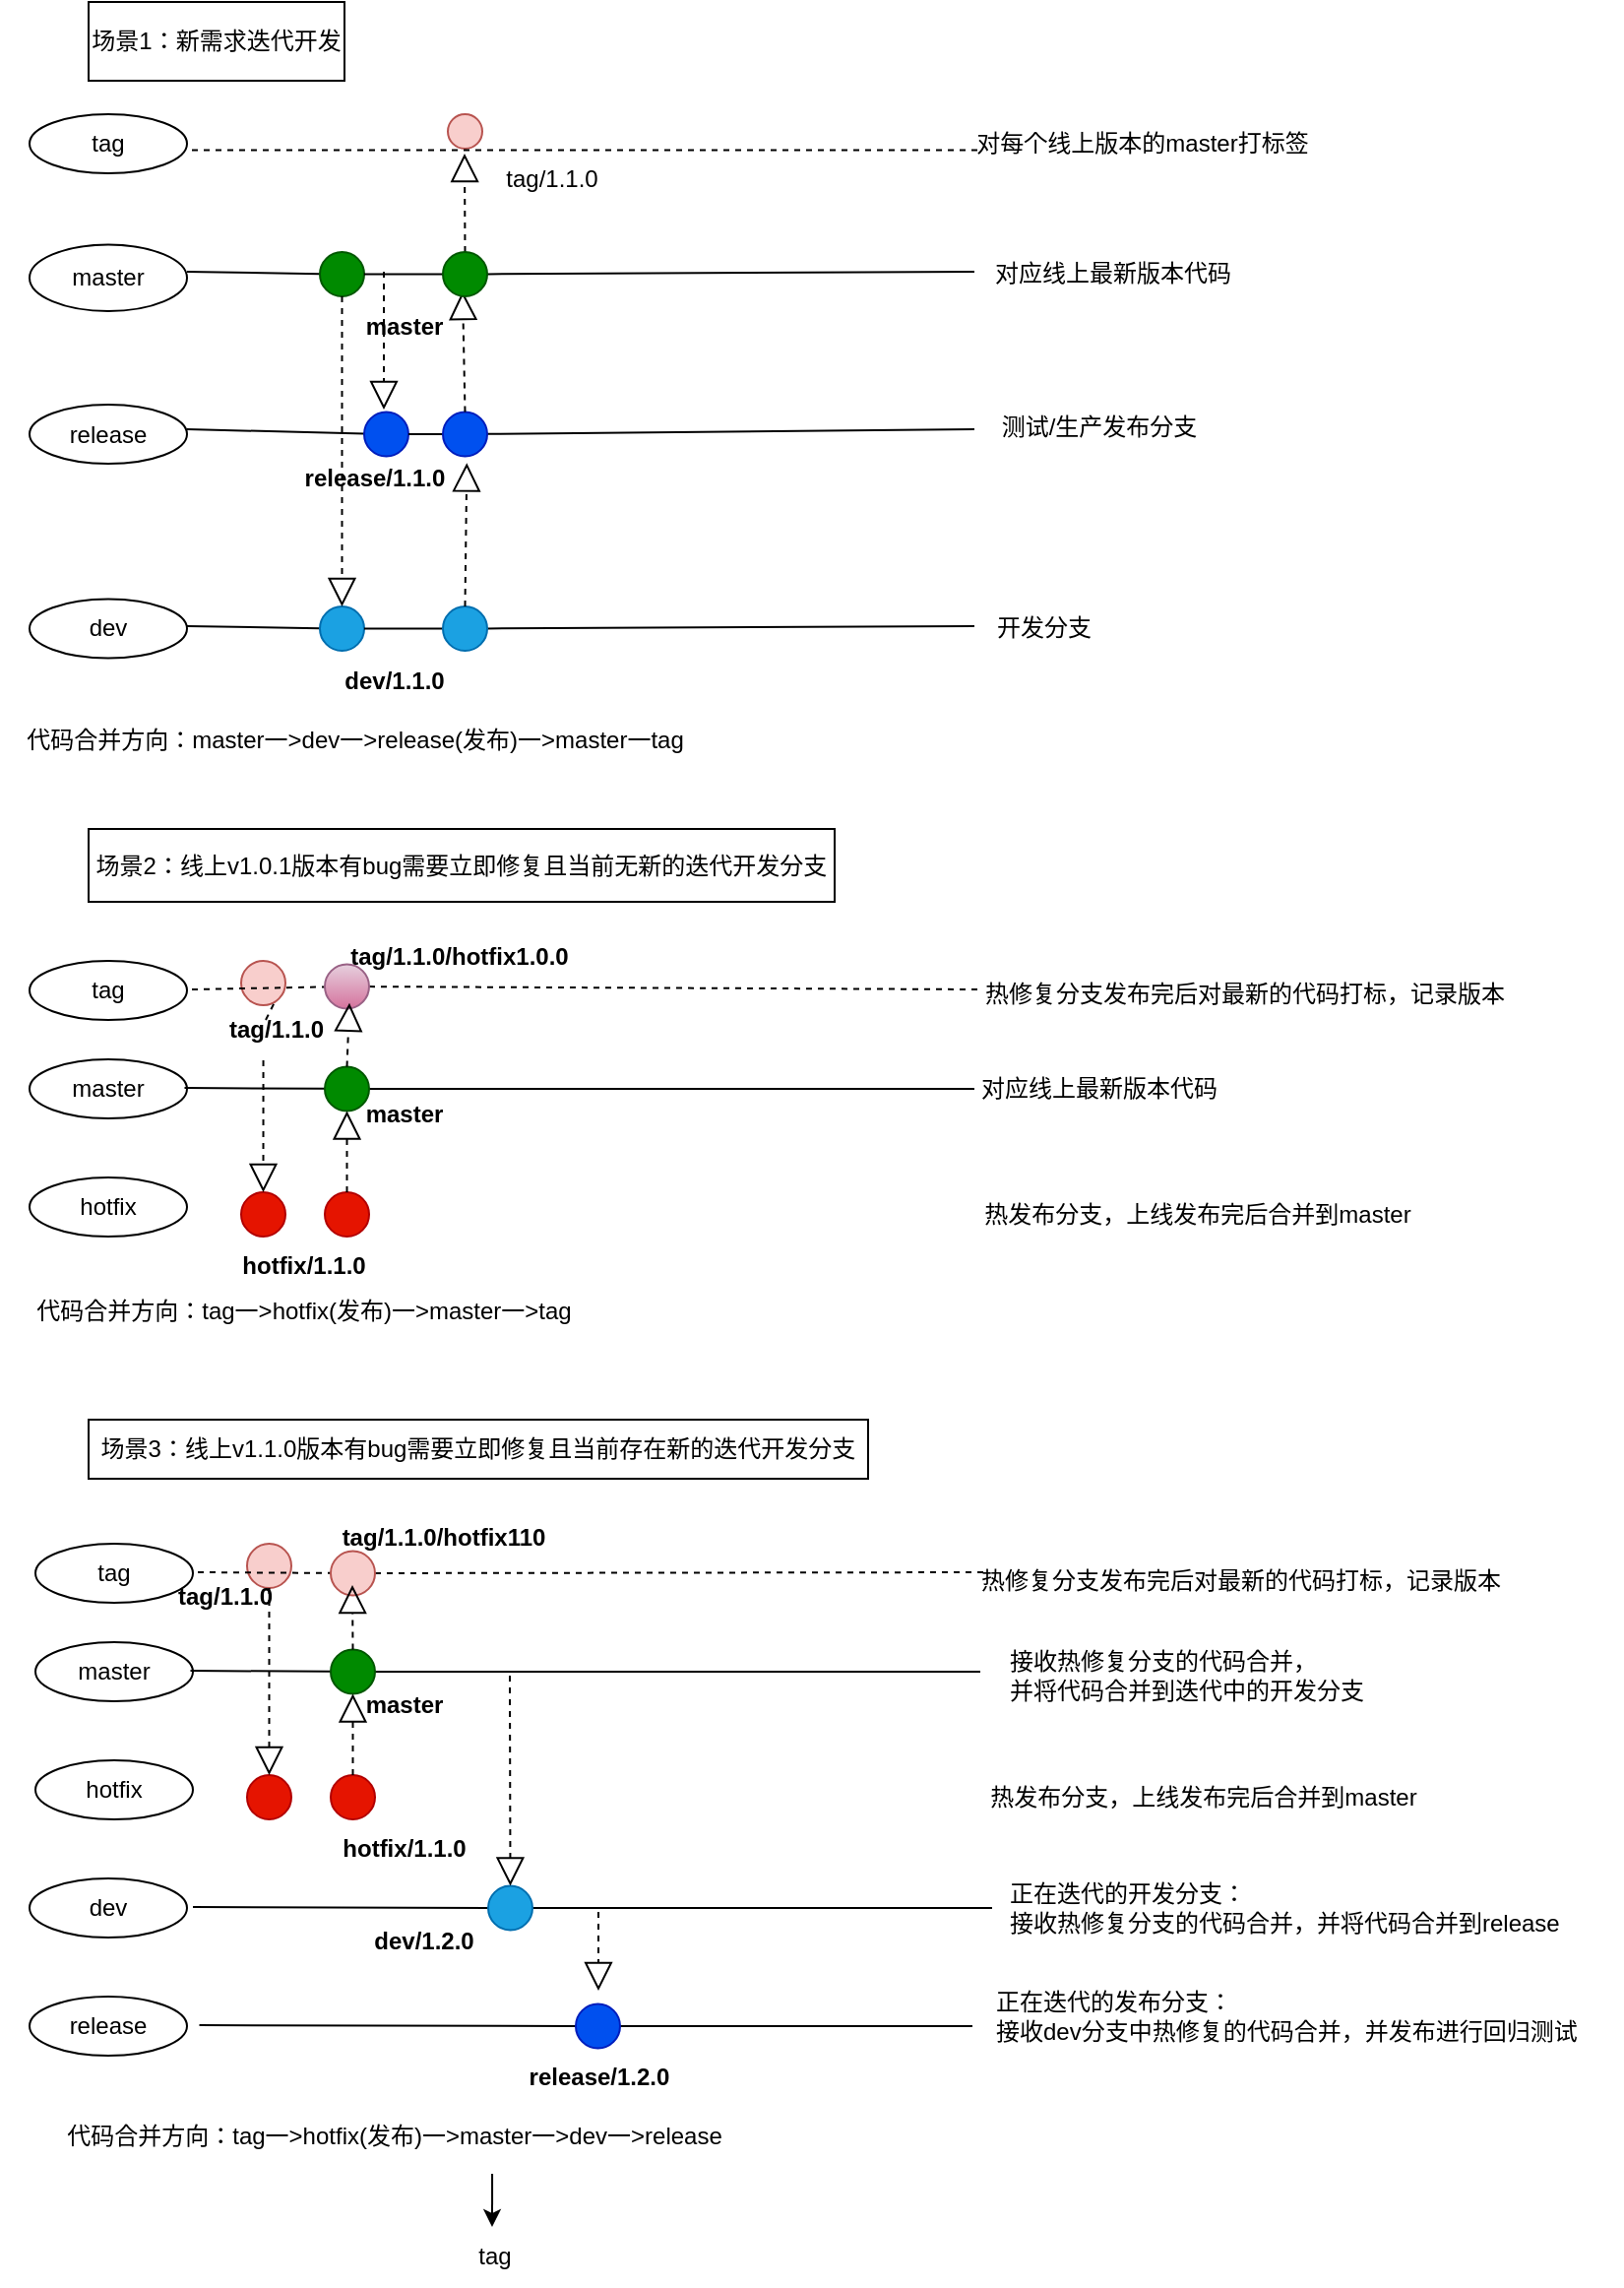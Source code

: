 <mxfile version="20.8.3" type="github">
  <diagram id="u3MLDT6FEJKh7IjFJ45a" name="第 1 页">
    <mxGraphModel dx="1910" dy="565" grid="1" gridSize="10" guides="1" tooltips="1" connect="1" arrows="1" fold="1" page="1" pageScale="1" pageWidth="827" pageHeight="1169" math="0" shadow="0">
      <root>
        <mxCell id="0" />
        <mxCell id="1" parent="0" />
        <mxCell id="BobIcJFzk0XD9MXeeOn0-2" value="master" style="ellipse;whiteSpace=wrap;html=1;" parent="1" vertex="1">
          <mxGeometry x="-749" y="123.25" width="80" height="33.75" as="geometry" />
        </mxCell>
        <mxCell id="BobIcJFzk0XD9MXeeOn0-3" value="tag" style="ellipse;whiteSpace=wrap;html=1;" parent="1" vertex="1">
          <mxGeometry x="-749" y="57" width="80" height="30" as="geometry" />
        </mxCell>
        <mxCell id="BobIcJFzk0XD9MXeeOn0-9" value="release" style="ellipse;whiteSpace=wrap;html=1;" parent="1" vertex="1">
          <mxGeometry x="-749" y="204.5" width="80" height="30" as="geometry" />
        </mxCell>
        <mxCell id="BobIcJFzk0XD9MXeeOn0-10" value="" style="endArrow=none;html=1;rounded=0;startArrow=none;" parent="1" source="BobIcJFzk0XD9MXeeOn0-19" edge="1">
          <mxGeometry width="50" height="50" relative="1" as="geometry">
            <mxPoint x="-669" y="217" as="sourcePoint" />
            <mxPoint x="-269" y="217" as="targetPoint" />
          </mxGeometry>
        </mxCell>
        <mxCell id="BobIcJFzk0XD9MXeeOn0-14" value="" style="endArrow=none;html=1;rounded=0;startArrow=none;" parent="1" source="BobIcJFzk0XD9MXeeOn0-18" edge="1">
          <mxGeometry width="50" height="50" relative="1" as="geometry">
            <mxPoint x="-669" y="137" as="sourcePoint" />
            <mxPoint x="-269" y="137" as="targetPoint" />
          </mxGeometry>
        </mxCell>
        <mxCell id="BobIcJFzk0XD9MXeeOn0-16" value="" style="ellipse;whiteSpace=wrap;html=1;aspect=fixed;fillColor=#e51400;strokeColor=#B20000;fontColor=#ffffff;" parent="1" vertex="1">
          <mxGeometry x="-641.5" y="604.5" width="22.5" height="22.5" as="geometry" />
        </mxCell>
        <mxCell id="BobIcJFzk0XD9MXeeOn0-17" value="" style="ellipse;whiteSpace=wrap;html=1;aspect=fixed;fillColor=#f8cecc;strokeColor=#b85450;" parent="1" vertex="1">
          <mxGeometry x="-641.5" y="487" width="22.5" height="22.5" as="geometry" />
        </mxCell>
        <mxCell id="BobIcJFzk0XD9MXeeOn0-21" value="" style="ellipse;whiteSpace=wrap;html=1;aspect=fixed;fillColor=#f8cecc;strokeColor=#b85450;" parent="1" vertex="1">
          <mxGeometry x="-536.5" y="57" width="17.5" height="17.5" as="geometry" />
        </mxCell>
        <mxCell id="BobIcJFzk0XD9MXeeOn0-28" value="" style="endArrow=none;html=1;rounded=0;" parent="1" target="BobIcJFzk0XD9MXeeOn0-27" edge="1">
          <mxGeometry width="50" height="50" relative="1" as="geometry">
            <mxPoint x="-669" y="137" as="sourcePoint" />
            <mxPoint x="-269" y="137" as="targetPoint" />
          </mxGeometry>
        </mxCell>
        <mxCell id="BobIcJFzk0XD9MXeeOn0-27" value="" style="ellipse;whiteSpace=wrap;html=1;aspect=fixed;fillColor=#008a00;strokeColor=#005700;fontColor=#ffffff;" parent="1" vertex="1">
          <mxGeometry x="-601.5" y="127" width="22.5" height="22.5" as="geometry" />
        </mxCell>
        <mxCell id="BobIcJFzk0XD9MXeeOn0-31" value="dev" style="ellipse;whiteSpace=wrap;html=1;" parent="1" vertex="1">
          <mxGeometry x="-749" y="303.25" width="80" height="30" as="geometry" />
        </mxCell>
        <mxCell id="BobIcJFzk0XD9MXeeOn0-32" value="" style="endArrow=none;html=1;rounded=0;startArrow=none;" parent="1" source="BobIcJFzk0XD9MXeeOn0-25" edge="1">
          <mxGeometry width="50" height="50" relative="1" as="geometry">
            <mxPoint x="-669" y="317" as="sourcePoint" />
            <mxPoint x="-269" y="317" as="targetPoint" />
          </mxGeometry>
        </mxCell>
        <mxCell id="BobIcJFzk0XD9MXeeOn0-35" value="场景1：新需求迭代开发" style="rounded=0;whiteSpace=wrap;html=1;" parent="1" vertex="1">
          <mxGeometry x="-719" width="130" height="40" as="geometry" />
        </mxCell>
        <mxCell id="BobIcJFzk0XD9MXeeOn0-37" value="" style="endArrow=none;html=1;rounded=0;" parent="1" target="BobIcJFzk0XD9MXeeOn0-22" edge="1">
          <mxGeometry width="50" height="50" relative="1" as="geometry">
            <mxPoint x="-669" y="317" as="sourcePoint" />
            <mxPoint x="-269" y="317" as="targetPoint" />
          </mxGeometry>
        </mxCell>
        <mxCell id="BobIcJFzk0XD9MXeeOn0-22" value="" style="ellipse;whiteSpace=wrap;html=1;aspect=fixed;fillColor=#1ba1e2;strokeColor=#006EAF;fontColor=#ffffff;" parent="1" vertex="1">
          <mxGeometry x="-601.5" y="307" width="22.5" height="22.5" as="geometry" />
        </mxCell>
        <mxCell id="BobIcJFzk0XD9MXeeOn0-40" value="" style="endArrow=block;dashed=1;endFill=0;endSize=12;html=1;rounded=0;exitX=0.5;exitY=1;exitDx=0;exitDy=0;" parent="1" source="BobIcJFzk0XD9MXeeOn0-27" target="BobIcJFzk0XD9MXeeOn0-22" edge="1">
          <mxGeometry width="160" relative="1" as="geometry">
            <mxPoint x="-579" y="247" as="sourcePoint" />
            <mxPoint x="-419" y="247" as="targetPoint" />
          </mxGeometry>
        </mxCell>
        <mxCell id="BobIcJFzk0XD9MXeeOn0-41" value="release/1.1.0" style="text;html=1;align=center;verticalAlign=middle;resizable=0;points=[];autosize=1;strokeColor=none;fillColor=none;fontStyle=1" parent="1" vertex="1">
          <mxGeometry x="-619" y="227" width="90" height="30" as="geometry" />
        </mxCell>
        <mxCell id="BobIcJFzk0XD9MXeeOn0-42" value="dev/1.1.0" style="text;html=1;align=center;verticalAlign=middle;resizable=0;points=[];autosize=1;strokeColor=none;fillColor=none;fontStyle=1" parent="1" vertex="1">
          <mxGeometry x="-599" y="329.5" width="70" height="30" as="geometry" />
        </mxCell>
        <mxCell id="BobIcJFzk0XD9MXeeOn0-44" value="" style="endArrow=none;html=1;rounded=0;startArrow=none;" parent="1" source="BobIcJFzk0XD9MXeeOn0-22" target="BobIcJFzk0XD9MXeeOn0-25" edge="1">
          <mxGeometry width="50" height="50" relative="1" as="geometry">
            <mxPoint x="-579.0" y="318.215" as="sourcePoint" />
            <mxPoint x="-269" y="317" as="targetPoint" />
          </mxGeometry>
        </mxCell>
        <mxCell id="BobIcJFzk0XD9MXeeOn0-25" value="" style="ellipse;whiteSpace=wrap;html=1;aspect=fixed;fillColor=#1ba1e2;strokeColor=#006EAF;fontColor=#ffffff;" parent="1" vertex="1">
          <mxGeometry x="-539" y="307" width="22.5" height="22.5" as="geometry" />
        </mxCell>
        <mxCell id="BobIcJFzk0XD9MXeeOn0-52" value="测试/生产发布分支" style="text;html=1;align=center;verticalAlign=middle;resizable=0;points=[];autosize=1;strokeColor=none;fillColor=none;" parent="1" vertex="1">
          <mxGeometry x="-266.5" y="200.75" width="120" height="30" as="geometry" />
        </mxCell>
        <mxCell id="BobIcJFzk0XD9MXeeOn0-53" value="开发分支" style="text;html=1;align=center;verticalAlign=middle;resizable=0;points=[];autosize=1;strokeColor=none;fillColor=none;" parent="1" vertex="1">
          <mxGeometry x="-269" y="303.25" width="70" height="30" as="geometry" />
        </mxCell>
        <mxCell id="BobIcJFzk0XD9MXeeOn0-54" value="对应线上最新版本代码" style="text;html=1;align=center;verticalAlign=middle;resizable=0;points=[];autosize=1;strokeColor=none;fillColor=none;" parent="1" vertex="1">
          <mxGeometry x="-269" y="123.25" width="140" height="30" as="geometry" />
        </mxCell>
        <mxCell id="BobIcJFzk0XD9MXeeOn0-59" value="" style="endArrow=none;dashed=1;html=1;rounded=0;" parent="1" edge="1">
          <mxGeometry width="50" height="50" relative="1" as="geometry">
            <mxPoint x="-666.5" y="75.25" as="sourcePoint" />
            <mxPoint x="-266.5" y="75.25" as="targetPoint" />
          </mxGeometry>
        </mxCell>
        <mxCell id="BobIcJFzk0XD9MXeeOn0-61" value="" style="endArrow=block;dashed=1;endFill=0;endSize=12;html=1;rounded=0;exitX=0.5;exitY=0;exitDx=0;exitDy=0;" parent="1" source="BobIcJFzk0XD9MXeeOn0-18" edge="1">
          <mxGeometry width="160" relative="1" as="geometry">
            <mxPoint x="-576.5" y="107.75" as="sourcePoint" />
            <mxPoint x="-528" y="77" as="targetPoint" />
          </mxGeometry>
        </mxCell>
        <mxCell id="BobIcJFzk0XD9MXeeOn0-63" value="对每个线上版本的master打标签" style="text;html=1;align=center;verticalAlign=middle;resizable=0;points=[];autosize=1;strokeColor=none;fillColor=none;" parent="1" vertex="1">
          <mxGeometry x="-279" y="57" width="190" height="30" as="geometry" />
        </mxCell>
        <mxCell id="BobIcJFzk0XD9MXeeOn0-66" value="" style="endArrow=block;dashed=1;endFill=0;endSize=12;html=1;rounded=0;" parent="1" edge="1">
          <mxGeometry width="160" relative="1" as="geometry">
            <mxPoint x="-569" y="137" as="sourcePoint" />
            <mxPoint x="-569" y="207" as="targetPoint" />
          </mxGeometry>
        </mxCell>
        <mxCell id="BobIcJFzk0XD9MXeeOn0-67" value="" style="endArrow=none;html=1;rounded=0;startArrow=none;" parent="1" target="BobIcJFzk0XD9MXeeOn0-26" edge="1">
          <mxGeometry width="50" height="50" relative="1" as="geometry">
            <mxPoint x="-669" y="217" as="sourcePoint" />
            <mxPoint x="-269" y="217" as="targetPoint" />
          </mxGeometry>
        </mxCell>
        <mxCell id="BobIcJFzk0XD9MXeeOn0-26" value="" style="ellipse;whiteSpace=wrap;html=1;aspect=fixed;fillColor=#0050ef;strokeColor=#001DBC;fontColor=#ffffff;" parent="1" vertex="1">
          <mxGeometry x="-579" y="208.25" width="22.5" height="22.5" as="geometry" />
        </mxCell>
        <mxCell id="BobIcJFzk0XD9MXeeOn0-70" value="" style="endArrow=none;html=1;rounded=0;startArrow=none;" parent="1" source="BobIcJFzk0XD9MXeeOn0-26" target="BobIcJFzk0XD9MXeeOn0-19" edge="1">
          <mxGeometry width="50" height="50" relative="1" as="geometry">
            <mxPoint x="-556.5" y="219.424" as="sourcePoint" />
            <mxPoint x="-269" y="217" as="targetPoint" />
          </mxGeometry>
        </mxCell>
        <mxCell id="BobIcJFzk0XD9MXeeOn0-19" value="" style="ellipse;whiteSpace=wrap;html=1;aspect=fixed;fillColor=#0050ef;strokeColor=#001DBC;fontColor=#ffffff;" parent="1" vertex="1">
          <mxGeometry x="-539" y="208.25" width="22.5" height="22.5" as="geometry" />
        </mxCell>
        <mxCell id="BobIcJFzk0XD9MXeeOn0-71" value="" style="endArrow=block;dashed=1;endFill=0;endSize=12;html=1;rounded=0;exitX=0.5;exitY=0;exitDx=0;exitDy=0;entryX=1.024;entryY=0.239;entryDx=0;entryDy=0;entryPerimeter=0;" parent="1" source="BobIcJFzk0XD9MXeeOn0-25" target="BobIcJFzk0XD9MXeeOn0-41" edge="1">
          <mxGeometry width="160" relative="1" as="geometry">
            <mxPoint x="-579" y="247" as="sourcePoint" />
            <mxPoint x="-419" y="247" as="targetPoint" />
          </mxGeometry>
        </mxCell>
        <mxCell id="BobIcJFzk0XD9MXeeOn0-72" value="" style="endArrow=block;dashed=1;endFill=0;endSize=12;html=1;rounded=0;exitX=0.5;exitY=0;exitDx=0;exitDy=0;" parent="1" source="BobIcJFzk0XD9MXeeOn0-19" edge="1">
          <mxGeometry width="160" relative="1" as="geometry">
            <mxPoint x="-579" y="247" as="sourcePoint" />
            <mxPoint x="-529" y="147" as="targetPoint" />
          </mxGeometry>
        </mxCell>
        <mxCell id="BobIcJFzk0XD9MXeeOn0-73" value="" style="endArrow=none;html=1;rounded=0;startArrow=none;" parent="1" source="BobIcJFzk0XD9MXeeOn0-27" target="BobIcJFzk0XD9MXeeOn0-18" edge="1">
          <mxGeometry width="50" height="50" relative="1" as="geometry">
            <mxPoint x="-579.0" y="138.215" as="sourcePoint" />
            <mxPoint x="-269" y="137" as="targetPoint" />
          </mxGeometry>
        </mxCell>
        <mxCell id="BobIcJFzk0XD9MXeeOn0-18" value="" style="ellipse;whiteSpace=wrap;html=1;aspect=fixed;fillColor=#008a00;strokeColor=#005700;fontColor=#ffffff;" parent="1" vertex="1">
          <mxGeometry x="-539" y="127" width="22.5" height="22.5" as="geometry" />
        </mxCell>
        <mxCell id="BobIcJFzk0XD9MXeeOn0-75" value="&lt;b&gt;master&lt;/b&gt;" style="text;html=1;align=center;verticalAlign=middle;resizable=0;points=[];autosize=1;strokeColor=none;fillColor=none;" parent="1" vertex="1">
          <mxGeometry x="-589" y="149.5" width="60" height="30" as="geometry" />
        </mxCell>
        <mxCell id="BobIcJFzk0XD9MXeeOn0-76" value="tag/1.1.0" style="text;html=1;align=center;verticalAlign=middle;resizable=0;points=[];autosize=1;strokeColor=none;fillColor=none;" parent="1" vertex="1">
          <mxGeometry x="-519" y="74.5" width="70" height="30" as="geometry" />
        </mxCell>
        <mxCell id="KTSMbRb8N_iu5CVPyep4-1" value="场景2：线上v1.0.1版本有bug需要立即修复且当前无新的迭代开发分支" style="whiteSpace=wrap;html=1;" parent="1" vertex="1">
          <mxGeometry x="-719" y="420" width="379" height="37" as="geometry" />
        </mxCell>
        <mxCell id="KTSMbRb8N_iu5CVPyep4-2" value="tag" style="ellipse;whiteSpace=wrap;html=1;" parent="1" vertex="1">
          <mxGeometry x="-749" y="487" width="80" height="30" as="geometry" />
        </mxCell>
        <mxCell id="KTSMbRb8N_iu5CVPyep4-3" value="" style="endArrow=none;dashed=1;html=1;rounded=0;startArrow=none;" parent="1" source="KTSMbRb8N_iu5CVPyep4-19" edge="1">
          <mxGeometry width="50" height="50" relative="1" as="geometry">
            <mxPoint x="-666.5" y="501.5" as="sourcePoint" />
            <mxPoint x="-266.5" y="501.5" as="targetPoint" />
          </mxGeometry>
        </mxCell>
        <mxCell id="KTSMbRb8N_iu5CVPyep4-5" value="master" style="ellipse;whiteSpace=wrap;html=1;" parent="1" vertex="1">
          <mxGeometry x="-749" y="537" width="80" height="30" as="geometry" />
        </mxCell>
        <mxCell id="KTSMbRb8N_iu5CVPyep4-6" value="" style="endArrow=none;html=1;rounded=0;startArrow=none;" parent="1" source="BobIcJFzk0XD9MXeeOn0-15" edge="1">
          <mxGeometry relative="1" as="geometry">
            <mxPoint x="-670.25" y="551.5" as="sourcePoint" />
            <mxPoint x="-269" y="552" as="targetPoint" />
          </mxGeometry>
        </mxCell>
        <mxCell id="KTSMbRb8N_iu5CVPyep4-7" value="hotfix" style="ellipse;whiteSpace=wrap;html=1;" parent="1" vertex="1">
          <mxGeometry x="-749" y="597" width="80" height="30" as="geometry" />
        </mxCell>
        <mxCell id="KTSMbRb8N_iu5CVPyep4-10" value="" style="endArrow=none;html=1;rounded=0;" parent="1" target="BobIcJFzk0XD9MXeeOn0-15" edge="1">
          <mxGeometry relative="1" as="geometry">
            <mxPoint x="-670.25" y="551.5" as="sourcePoint" />
            <mxPoint x="-269" y="552" as="targetPoint" />
          </mxGeometry>
        </mxCell>
        <mxCell id="BobIcJFzk0XD9MXeeOn0-15" value="" style="ellipse;whiteSpace=wrap;html=1;aspect=fixed;fillColor=#008a00;strokeColor=#005700;fontColor=#ffffff;" parent="1" vertex="1">
          <mxGeometry x="-599" y="540.75" width="22.5" height="22.5" as="geometry" />
        </mxCell>
        <mxCell id="KTSMbRb8N_iu5CVPyep4-11" value="" style="endArrow=block;dashed=1;endFill=0;endSize=12;html=1;rounded=0;entryX=0.5;entryY=0;entryDx=0;entryDy=0;startArrow=none;exitX=0.411;exitY=1.017;exitDx=0;exitDy=0;exitPerimeter=0;" parent="1" source="KTSMbRb8N_iu5CVPyep4-12" target="BobIcJFzk0XD9MXeeOn0-16" edge="1">
          <mxGeometry width="160" relative="1" as="geometry">
            <mxPoint x="-639" y="537" as="sourcePoint" />
            <mxPoint x="-449" y="427" as="targetPoint" />
          </mxGeometry>
        </mxCell>
        <mxCell id="KTSMbRb8N_iu5CVPyep4-13" value="" style="endArrow=none;dashed=1;endFill=0;endSize=12;html=1;rounded=0;entryX=0.5;entryY=0;entryDx=0;entryDy=0;" parent="1" target="KTSMbRb8N_iu5CVPyep4-12" edge="1">
          <mxGeometry width="160" relative="1" as="geometry">
            <mxPoint x="-629" y="517" as="sourcePoint" />
            <mxPoint x="-630.25" y="604.5" as="targetPoint" />
          </mxGeometry>
        </mxCell>
        <mxCell id="KTSMbRb8N_iu5CVPyep4-12" value="tag/1.1.0" style="text;html=1;align=center;verticalAlign=middle;resizable=0;points=[];autosize=1;strokeColor=none;fillColor=none;fontStyle=1" parent="1" vertex="1">
          <mxGeometry x="-659" y="507" width="70" height="30" as="geometry" />
        </mxCell>
        <mxCell id="KTSMbRb8N_iu5CVPyep4-14" value="对应线上最新版本代码" style="text;html=1;align=center;verticalAlign=middle;resizable=0;points=[];autosize=1;strokeColor=none;fillColor=none;" parent="1" vertex="1">
          <mxGeometry x="-276.5" y="537" width="140" height="30" as="geometry" />
        </mxCell>
        <mxCell id="KTSMbRb8N_iu5CVPyep4-15" value="代码合并方向：master一&amp;gt;dev一&amp;gt;release(发布)一&amp;gt;master一tag" style="text;html=1;align=center;verticalAlign=middle;resizable=0;points=[];autosize=1;strokeColor=none;fillColor=none;" parent="1" vertex="1">
          <mxGeometry x="-764" y="359.5" width="360" height="30" as="geometry" />
        </mxCell>
        <mxCell id="KTSMbRb8N_iu5CVPyep4-16" value="热发布分支，上线发布完后合并到master" style="text;html=1;align=center;verticalAlign=middle;resizable=0;points=[];autosize=1;strokeColor=none;fillColor=none;" parent="1" vertex="1">
          <mxGeometry x="-276.5" y="600.75" width="240" height="30" as="geometry" />
        </mxCell>
        <mxCell id="KTSMbRb8N_iu5CVPyep4-17" value="" style="ellipse;whiteSpace=wrap;html=1;aspect=fixed;fillColor=#e51400;strokeColor=#B20000;fontColor=#ffffff;" parent="1" vertex="1">
          <mxGeometry x="-599" y="604.5" width="22.5" height="22.5" as="geometry" />
        </mxCell>
        <mxCell id="KTSMbRb8N_iu5CVPyep4-18" value="" style="endArrow=block;dashed=1;endFill=0;endSize=12;html=1;rounded=0;exitX=0.5;exitY=0;exitDx=0;exitDy=0;entryX=0.5;entryY=1;entryDx=0;entryDy=0;" parent="1" source="KTSMbRb8N_iu5CVPyep4-17" target="BobIcJFzk0XD9MXeeOn0-15" edge="1">
          <mxGeometry width="160" relative="1" as="geometry">
            <mxPoint x="-420" y="464" as="sourcePoint" />
            <mxPoint x="-260" y="464" as="targetPoint" />
          </mxGeometry>
        </mxCell>
        <mxCell id="KTSMbRb8N_iu5CVPyep4-20" value="" style="endArrow=none;dashed=1;html=1;rounded=0;" parent="1" target="KTSMbRb8N_iu5CVPyep4-19" edge="1">
          <mxGeometry width="50" height="50" relative="1" as="geometry">
            <mxPoint x="-666.5" y="501.5" as="sourcePoint" />
            <mxPoint x="-266.5" y="501.5" as="targetPoint" />
          </mxGeometry>
        </mxCell>
        <mxCell id="KTSMbRb8N_iu5CVPyep4-19" value="" style="ellipse;whiteSpace=wrap;html=1;aspect=fixed;fillColor=#e6d0de;strokeColor=#996185;gradientColor=#d5739d;" parent="1" vertex="1">
          <mxGeometry x="-599" y="488.75" width="22.5" height="22.5" as="geometry" />
        </mxCell>
        <mxCell id="KTSMbRb8N_iu5CVPyep4-21" value="" style="endArrow=block;dashed=1;endFill=0;endSize=12;html=1;rounded=0;exitX=0.5;exitY=0;exitDx=0;exitDy=0;entryX=1.036;entryY=0.047;entryDx=0;entryDy=0;entryPerimeter=0;" parent="1" source="BobIcJFzk0XD9MXeeOn0-15" target="KTSMbRb8N_iu5CVPyep4-12" edge="1">
          <mxGeometry width="160" relative="1" as="geometry">
            <mxPoint x="-577.75" y="614.5" as="sourcePoint" />
            <mxPoint x="-577.75" y="573.25" as="targetPoint" />
          </mxGeometry>
        </mxCell>
        <mxCell id="KTSMbRb8N_iu5CVPyep4-22" value="tag/1.1.0/hotfix1.0.0" style="text;html=1;align=center;verticalAlign=middle;resizable=0;points=[];autosize=1;strokeColor=none;fillColor=none;fontStyle=1" parent="1" vertex="1">
          <mxGeometry x="-596" y="470" width="130" height="30" as="geometry" />
        </mxCell>
        <mxCell id="KTSMbRb8N_iu5CVPyep4-23" value="热修复分支发布完后对最新的代码打标，记录版本" style="text;html=1;align=center;verticalAlign=middle;resizable=0;points=[];autosize=1;strokeColor=none;fillColor=none;" parent="1" vertex="1">
          <mxGeometry x="-277.5" y="488.75" width="290" height="30" as="geometry" />
        </mxCell>
        <mxCell id="KTSMbRb8N_iu5CVPyep4-24" value="hotfix/1.1.0" style="text;html=1;align=center;verticalAlign=middle;resizable=0;points=[];autosize=1;strokeColor=none;fillColor=none;fontStyle=1" parent="1" vertex="1">
          <mxGeometry x="-655" y="627" width="90" height="30" as="geometry" />
        </mxCell>
        <mxCell id="KTSMbRb8N_iu5CVPyep4-27" value="" style="ellipse;whiteSpace=wrap;html=1;aspect=fixed;fillColor=#e51400;strokeColor=#B20000;fontColor=#ffffff;" parent="1" vertex="1">
          <mxGeometry x="-638.5" y="900.5" width="22.5" height="22.5" as="geometry" />
        </mxCell>
        <mxCell id="KTSMbRb8N_iu5CVPyep4-28" value="" style="ellipse;whiteSpace=wrap;html=1;aspect=fixed;fillColor=#f8cecc;strokeColor=#b85450;" parent="1" vertex="1">
          <mxGeometry x="-638.5" y="783" width="22.5" height="22.5" as="geometry" />
        </mxCell>
        <mxCell id="KTSMbRb8N_iu5CVPyep4-29" value="场景3：线上v1.1.0版本有bug需要立即修复且当前存在新的迭代开发分支" style="whiteSpace=wrap;html=1;" parent="1" vertex="1">
          <mxGeometry x="-719" y="720" width="396" height="30" as="geometry" />
        </mxCell>
        <mxCell id="KTSMbRb8N_iu5CVPyep4-30" value="tag" style="ellipse;whiteSpace=wrap;html=1;" parent="1" vertex="1">
          <mxGeometry x="-746" y="783" width="80" height="30" as="geometry" />
        </mxCell>
        <mxCell id="KTSMbRb8N_iu5CVPyep4-31" value="" style="endArrow=none;dashed=1;html=1;rounded=0;startArrow=none;" parent="1" source="KTSMbRb8N_iu5CVPyep4-45" edge="1">
          <mxGeometry width="50" height="50" relative="1" as="geometry">
            <mxPoint x="-663.5" y="797.5" as="sourcePoint" />
            <mxPoint x="-263.5" y="797.5" as="targetPoint" />
          </mxGeometry>
        </mxCell>
        <mxCell id="KTSMbRb8N_iu5CVPyep4-32" value="master" style="ellipse;whiteSpace=wrap;html=1;" parent="1" vertex="1">
          <mxGeometry x="-746" y="833" width="80" height="30" as="geometry" />
        </mxCell>
        <mxCell id="KTSMbRb8N_iu5CVPyep4-33" value="" style="endArrow=none;html=1;rounded=0;startArrow=none;" parent="1" source="KTSMbRb8N_iu5CVPyep4-36" edge="1">
          <mxGeometry relative="1" as="geometry">
            <mxPoint x="-667.25" y="847.5" as="sourcePoint" />
            <mxPoint x="-266" y="848" as="targetPoint" />
          </mxGeometry>
        </mxCell>
        <mxCell id="KTSMbRb8N_iu5CVPyep4-34" value="hotfix" style="ellipse;whiteSpace=wrap;html=1;" parent="1" vertex="1">
          <mxGeometry x="-746" y="893" width="80" height="30" as="geometry" />
        </mxCell>
        <mxCell id="KTSMbRb8N_iu5CVPyep4-35" value="" style="endArrow=none;html=1;rounded=0;" parent="1" target="KTSMbRb8N_iu5CVPyep4-36" edge="1">
          <mxGeometry relative="1" as="geometry">
            <mxPoint x="-667.25" y="847.5" as="sourcePoint" />
            <mxPoint x="-266" y="848" as="targetPoint" />
          </mxGeometry>
        </mxCell>
        <mxCell id="KTSMbRb8N_iu5CVPyep4-36" value="" style="ellipse;whiteSpace=wrap;html=1;aspect=fixed;fillColor=#008a00;strokeColor=#005700;fontColor=#ffffff;" parent="1" vertex="1">
          <mxGeometry x="-596" y="836.75" width="22.5" height="22.5" as="geometry" />
        </mxCell>
        <mxCell id="KTSMbRb8N_iu5CVPyep4-37" value="" style="endArrow=block;dashed=1;endFill=0;endSize=12;html=1;rounded=0;entryX=0.5;entryY=0;entryDx=0;entryDy=0;startArrow=none;exitX=0.5;exitY=1;exitDx=0;exitDy=0;" parent="1" source="KTSMbRb8N_iu5CVPyep4-28" target="KTSMbRb8N_iu5CVPyep4-27" edge="1">
          <mxGeometry width="160" relative="1" as="geometry">
            <mxPoint x="-626" y="834" as="sourcePoint" />
            <mxPoint x="-446" y="723" as="targetPoint" />
          </mxGeometry>
        </mxCell>
        <mxCell id="KTSMbRb8N_iu5CVPyep4-40" value="接收热修复分支的代码合并，&lt;br&gt;并将代码合并到迭代中的开发分支" style="text;html=1;align=left;verticalAlign=middle;resizable=0;points=[];autosize=1;strokeColor=none;fillColor=none;" parent="1" vertex="1">
          <mxGeometry x="-253.5" y="830" width="200" height="40" as="geometry" />
        </mxCell>
        <mxCell id="KTSMbRb8N_iu5CVPyep4-41" value="热发布分支，上线发布完后合并到master" style="text;html=1;align=center;verticalAlign=middle;resizable=0;points=[];autosize=1;strokeColor=none;fillColor=none;" parent="1" vertex="1">
          <mxGeometry x="-273.5" y="896.75" width="240" height="30" as="geometry" />
        </mxCell>
        <mxCell id="KTSMbRb8N_iu5CVPyep4-42" value="" style="ellipse;whiteSpace=wrap;html=1;aspect=fixed;fillColor=#e51400;strokeColor=#B20000;fontColor=#ffffff;" parent="1" vertex="1">
          <mxGeometry x="-596" y="900.5" width="22.5" height="22.5" as="geometry" />
        </mxCell>
        <mxCell id="KTSMbRb8N_iu5CVPyep4-43" value="" style="endArrow=block;dashed=1;endFill=0;endSize=12;html=1;rounded=0;exitX=0.5;exitY=0;exitDx=0;exitDy=0;entryX=0.5;entryY=1;entryDx=0;entryDy=0;" parent="1" source="KTSMbRb8N_iu5CVPyep4-42" target="KTSMbRb8N_iu5CVPyep4-36" edge="1">
          <mxGeometry width="160" relative="1" as="geometry">
            <mxPoint x="-417" y="760" as="sourcePoint" />
            <mxPoint x="-257" y="760" as="targetPoint" />
          </mxGeometry>
        </mxCell>
        <mxCell id="KTSMbRb8N_iu5CVPyep4-44" value="" style="endArrow=none;dashed=1;html=1;rounded=0;" parent="1" target="KTSMbRb8N_iu5CVPyep4-45" edge="1">
          <mxGeometry width="50" height="50" relative="1" as="geometry">
            <mxPoint x="-663.5" y="797.5" as="sourcePoint" />
            <mxPoint x="-263.5" y="797.5" as="targetPoint" />
          </mxGeometry>
        </mxCell>
        <mxCell id="KTSMbRb8N_iu5CVPyep4-45" value="" style="ellipse;whiteSpace=wrap;html=1;aspect=fixed;fillColor=#f8cecc;strokeColor=#b85450;" parent="1" vertex="1">
          <mxGeometry x="-596" y="786.75" width="22.5" height="22.5" as="geometry" />
        </mxCell>
        <mxCell id="KTSMbRb8N_iu5CVPyep4-46" value="" style="endArrow=block;dashed=1;endFill=0;endSize=12;html=1;rounded=0;exitX=0.5;exitY=0;exitDx=0;exitDy=0;" parent="1" source="KTSMbRb8N_iu5CVPyep4-36" edge="1">
          <mxGeometry width="160" relative="1" as="geometry">
            <mxPoint x="-574.75" y="910.5" as="sourcePoint" />
            <mxPoint x="-585" y="804" as="targetPoint" />
          </mxGeometry>
        </mxCell>
        <mxCell id="KTSMbRb8N_iu5CVPyep4-47" value="tag/1.1.0/hotfix110" style="text;html=1;align=center;verticalAlign=middle;resizable=0;points=[];autosize=1;strokeColor=none;fillColor=none;fontStyle=1" parent="1" vertex="1">
          <mxGeometry x="-604" y="765" width="130" height="30" as="geometry" />
        </mxCell>
        <mxCell id="KTSMbRb8N_iu5CVPyep4-48" value="热修复分支发布完后对最新的代码打标，记录版本" style="text;html=1;align=center;verticalAlign=middle;resizable=0;points=[];autosize=1;strokeColor=none;fillColor=none;" parent="1" vertex="1">
          <mxGeometry x="-279" y="786.75" width="290" height="30" as="geometry" />
        </mxCell>
        <mxCell id="KTSMbRb8N_iu5CVPyep4-49" value="hotfix/1.1.0" style="text;html=1;align=center;verticalAlign=middle;resizable=0;points=[];autosize=1;strokeColor=none;fillColor=none;fontStyle=1" parent="1" vertex="1">
          <mxGeometry x="-604" y="923" width="90" height="30" as="geometry" />
        </mxCell>
        <mxCell id="KTSMbRb8N_iu5CVPyep4-50" value="代码合并方向：tag一&amp;gt;hotfix(发布)一&amp;gt;master一&amp;gt;tag" style="text;html=1;align=center;verticalAlign=middle;resizable=0;points=[];autosize=1;strokeColor=none;fillColor=none;" parent="1" vertex="1">
          <mxGeometry x="-760" y="650" width="300" height="30" as="geometry" />
        </mxCell>
        <mxCell id="KTSMbRb8N_iu5CVPyep4-51" value="dev" style="ellipse;whiteSpace=wrap;html=1;" parent="1" vertex="1">
          <mxGeometry x="-749" y="953" width="80" height="30" as="geometry" />
        </mxCell>
        <mxCell id="KTSMbRb8N_iu5CVPyep4-52" value="" style="endArrow=none;html=1;rounded=0;startArrow=none;" parent="1" source="KTSMbRb8N_iu5CVPyep4-54" edge="1">
          <mxGeometry relative="1" as="geometry">
            <mxPoint x="-666" y="967.5" as="sourcePoint" />
            <mxPoint x="-260" y="968" as="targetPoint" />
          </mxGeometry>
        </mxCell>
        <mxCell id="KTSMbRb8N_iu5CVPyep4-55" value="" style="endArrow=none;html=1;rounded=0;startArrow=none;" parent="1" target="KTSMbRb8N_iu5CVPyep4-54" edge="1">
          <mxGeometry relative="1" as="geometry">
            <mxPoint x="-666" y="967.5" as="sourcePoint" />
            <mxPoint x="-260" y="968" as="targetPoint" />
          </mxGeometry>
        </mxCell>
        <mxCell id="KTSMbRb8N_iu5CVPyep4-54" value="" style="ellipse;whiteSpace=wrap;html=1;aspect=fixed;fillColor=#1ba1e2;strokeColor=#006EAF;fontColor=#ffffff;" parent="1" vertex="1">
          <mxGeometry x="-516" y="956.75" width="22.5" height="22.5" as="geometry" />
        </mxCell>
        <mxCell id="KTSMbRb8N_iu5CVPyep4-56" value="" style="endArrow=block;dashed=1;endFill=0;endSize=12;html=1;rounded=0;entryX=0.5;entryY=0;entryDx=0;entryDy=0;" parent="1" target="KTSMbRb8N_iu5CVPyep4-54" edge="1">
          <mxGeometry width="160" relative="1" as="geometry">
            <mxPoint x="-505" y="850" as="sourcePoint" />
            <mxPoint x="-260" y="1083" as="targetPoint" />
          </mxGeometry>
        </mxCell>
        <mxCell id="KTSMbRb8N_iu5CVPyep4-58" value="dev/1.2.0" style="text;html=1;align=center;verticalAlign=middle;resizable=0;points=[];autosize=1;strokeColor=none;fillColor=none;fontStyle=1" parent="1" vertex="1">
          <mxGeometry x="-584" y="970" width="70" height="30" as="geometry" />
        </mxCell>
        <mxCell id="KTSMbRb8N_iu5CVPyep4-60" value="release" style="ellipse;whiteSpace=wrap;html=1;" parent="1" vertex="1">
          <mxGeometry x="-749" y="1013" width="80" height="30" as="geometry" />
        </mxCell>
        <mxCell id="KTSMbRb8N_iu5CVPyep4-61" value="" style="endArrow=none;html=1;rounded=0;startArrow=none;" parent="1" source="BobIcJFzk0XD9MXeeOn0-20" edge="1">
          <mxGeometry relative="1" as="geometry">
            <mxPoint x="-662.75" y="1027.5" as="sourcePoint" />
            <mxPoint x="-270" y="1028" as="targetPoint" />
          </mxGeometry>
        </mxCell>
        <mxCell id="KTSMbRb8N_iu5CVPyep4-62" value="" style="endArrow=block;dashed=1;endFill=0;endSize=12;html=1;rounded=0;" parent="1" edge="1">
          <mxGeometry width="160" relative="1" as="geometry">
            <mxPoint x="-460" y="970" as="sourcePoint" />
            <mxPoint x="-460" y="1010" as="targetPoint" />
          </mxGeometry>
        </mxCell>
        <mxCell id="KTSMbRb8N_iu5CVPyep4-64" value="" style="endArrow=none;html=1;rounded=0;startArrow=none;" parent="1" target="BobIcJFzk0XD9MXeeOn0-20" edge="1">
          <mxGeometry relative="1" as="geometry">
            <mxPoint x="-662.75" y="1027.5" as="sourcePoint" />
            <mxPoint x="-270" y="1028" as="targetPoint" />
          </mxGeometry>
        </mxCell>
        <mxCell id="BobIcJFzk0XD9MXeeOn0-20" value="" style="ellipse;whiteSpace=wrap;html=1;aspect=fixed;fillColor=#0050ef;strokeColor=#001DBC;fontColor=#ffffff;" parent="1" vertex="1">
          <mxGeometry x="-471.5" y="1016.75" width="22.5" height="22.5" as="geometry" />
        </mxCell>
        <mxCell id="KTSMbRb8N_iu5CVPyep4-67" value="release/1.2.0" style="text;html=1;align=center;verticalAlign=middle;resizable=0;points=[];autosize=1;strokeColor=none;fillColor=none;fontStyle=1" parent="1" vertex="1">
          <mxGeometry x="-505.25" y="1039.25" width="90" height="30" as="geometry" />
        </mxCell>
        <mxCell id="KTSMbRb8N_iu5CVPyep4-68" value="正在迭代的开发分支：&lt;br&gt;接收热修复分支的代码合并，并将代码合并到release" style="text;html=1;align=left;verticalAlign=middle;resizable=0;points=[];autosize=1;strokeColor=none;fillColor=none;" parent="1" vertex="1">
          <mxGeometry x="-253.5" y="948" width="300" height="40" as="geometry" />
        </mxCell>
        <mxCell id="KTSMbRb8N_iu5CVPyep4-69" value="正在迭代的发布分支：&lt;br&gt;接收dev分支中热修复的代码合并，并发布进行回归测试" style="text;html=1;align=left;verticalAlign=middle;resizable=0;points=[];autosize=1;strokeColor=none;fillColor=none;" parent="1" vertex="1">
          <mxGeometry x="-260" y="1003" width="320" height="40" as="geometry" />
        </mxCell>
        <mxCell id="KTSMbRb8N_iu5CVPyep4-70" value="tag/1.1.0" style="text;html=1;align=center;verticalAlign=middle;resizable=0;points=[];autosize=1;strokeColor=none;fillColor=none;fontStyle=1" parent="1" vertex="1">
          <mxGeometry x="-685" y="795" width="70" height="30" as="geometry" />
        </mxCell>
        <mxCell id="KTSMbRb8N_iu5CVPyep4-71" value="代码合并方向：tag一&amp;gt;hotfix(发布)一&amp;gt;master一&amp;gt;dev一&amp;gt;release" style="text;html=1;align=center;verticalAlign=middle;resizable=0;points=[];autosize=1;strokeColor=none;fillColor=none;" parent="1" vertex="1">
          <mxGeometry x="-744" y="1069.25" width="360" height="30" as="geometry" />
        </mxCell>
        <mxCell id="KTSMbRb8N_iu5CVPyep4-75" value="" style="edgeStyle=orthogonalEdgeStyle;rounded=0;orthogonalLoop=1;jettySize=auto;html=1;exitX=0.639;exitY=1.124;exitDx=0;exitDy=0;exitPerimeter=0;" parent="1" source="KTSMbRb8N_iu5CVPyep4-71" edge="1">
          <mxGeometry relative="1" as="geometry">
            <mxPoint x="-514" y="1130" as="sourcePoint" />
            <mxPoint x="-514" y="1130" as="targetPoint" />
          </mxGeometry>
        </mxCell>
        <mxCell id="KTSMbRb8N_iu5CVPyep4-74" value="tag" style="text;html=1;align=center;verticalAlign=middle;resizable=0;points=[];autosize=1;strokeColor=none;fillColor=none;" parent="1" vertex="1">
          <mxGeometry x="-533.5" y="1130" width="40" height="30" as="geometry" />
        </mxCell>
        <mxCell id="KTSMbRb8N_iu5CVPyep4-76" value="master" style="text;html=1;align=center;verticalAlign=middle;resizable=0;points=[];autosize=1;strokeColor=none;fillColor=none;fontStyle=1" parent="1" vertex="1">
          <mxGeometry x="-589" y="850" width="60" height="30" as="geometry" />
        </mxCell>
        <mxCell id="KTSMbRb8N_iu5CVPyep4-77" value="master" style="text;html=1;align=center;verticalAlign=middle;resizable=0;points=[];autosize=1;strokeColor=none;fillColor=none;fontStyle=1" parent="1" vertex="1">
          <mxGeometry x="-589" y="550" width="60" height="30" as="geometry" />
        </mxCell>
      </root>
    </mxGraphModel>
  </diagram>
</mxfile>
